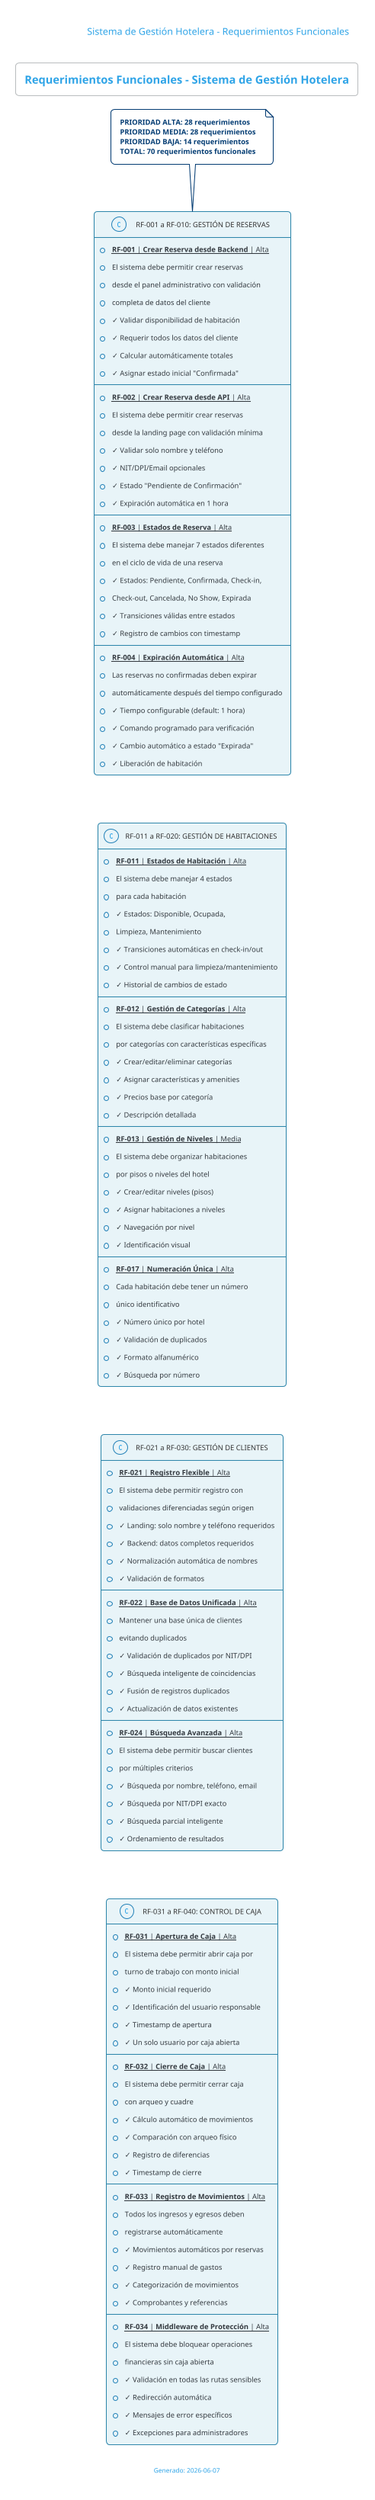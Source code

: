 @startuml RequerimientosFuncionales
!theme cerulean-outline
title Requerimientos Funcionales - Sistema de Gestión Hotelera
header Sistema de Gestión Hotelera - Requerimientos Funcionales
footer Generado: %date("yyyy-MM-dd")

' Configuración de estilo
skinparam defaultFontSize 9
skinparam titleFontSize 14
skinparam headerFontSize 12
skinparam footerFontSize 8
skinparam backgroundColor white
skinparam classBackgroundColor #E8F4F8
skinparam classBorderColor #2E86AB
skinparam classFontColor #333333

' Tabla de Gestión de Reservas
class "RF-001 a RF-010: GESTIÓN DE RESERVAS" as RF_Reservas {
    {static} +**RF-001** | **Crear Reserva desde Backend** | Alta
    +El sistema debe permitir crear reservas
    +desde el panel administrativo con validación 
    +completa de datos del cliente
    +✓ Validar disponibilidad de habitación
    +✓ Requerir todos los datos del cliente
    +✓ Calcular automáticamente totales
    +✓ Asignar estado inicial "Confirmada"
    --
    {static} +**RF-002** | **Crear Reserva desde API** | Alta
    +El sistema debe permitir crear reservas
    +desde la landing page con validación mínima
    +✓ Validar solo nombre y teléfono
    +✓ NIT/DPI/Email opcionales
    +✓ Estado "Pendiente de Confirmación"
    +✓ Expiración automática en 1 hora
    --
    {static} +**RF-003** | **Estados de Reserva** | Alta
    +El sistema debe manejar 7 estados diferentes
    +en el ciclo de vida de una reserva
    +✓ Estados: Pendiente, Confirmada, Check-in,
    +   Check-out, Cancelada, No Show, Expirada
    +✓ Transiciones válidas entre estados
    +✓ Registro de cambios con timestamp
    --
    {static} +**RF-004** | **Expiración Automática** | Alta
    +Las reservas no confirmadas deben expirar
    +automáticamente después del tiempo configurado
    +✓ Tiempo configurable (default: 1 hora)
    +✓ Comando programado para verificación
    +✓ Cambio automático a estado "Expirada"
    +✓ Liberación de habitación
}

' Tabla de Gestión de Habitaciones  
class "RF-011 a RF-020: GESTIÓN DE HABITACIONES" as RF_Habitaciones {
    {static} +**RF-011** | **Estados de Habitación** | Alta
    +El sistema debe manejar 4 estados
    +para cada habitación
    +✓ Estados: Disponible, Ocupada, 
    +   Limpieza, Mantenimiento
    +✓ Transiciones automáticas en check-in/out
    +✓ Control manual para limpieza/mantenimiento
    +✓ Historial de cambios de estado
    --
    {static} +**RF-012** | **Gestión de Categorías** | Alta
    +El sistema debe clasificar habitaciones
    +por categorías con características específicas
    +✓ Crear/editar/eliminar categorías
    +✓ Asignar características y amenities
    +✓ Precios base por categoría
    +✓ Descripción detallada
    --
    {static} +**RF-013** | **Gestión de Niveles** | Media
    +El sistema debe organizar habitaciones
    +por pisos o niveles del hotel
    +✓ Crear/editar niveles (pisos)
    +✓ Asignar habitaciones a niveles
    +✓ Navegación por nivel
    +✓ Identificación visual
    --
    {static} +**RF-017** | **Numeración Única** | Alta
    +Cada habitación debe tener un número
    +único identificativo
    +✓ Número único por hotel
    +✓ Validación de duplicados
    +✓ Formato alfanumérico
    +✓ Búsqueda por número
}

' Tabla de Gestión de Clientes
class "RF-021 a RF-030: GESTIÓN DE CLIENTES" as RF_Clientes {
    {static} +**RF-021** | **Registro Flexible** | Alta
    +El sistema debe permitir registro con
    +validaciones diferenciadas según origen
    +✓ Landing: solo nombre y teléfono requeridos
    +✓ Backend: datos completos requeridos
    +✓ Normalización automática de nombres
    +✓ Validación de formatos
    --
    {static} +**RF-022** | **Base de Datos Unificada** | Alta
    +Mantener una base única de clientes
    +evitando duplicados
    +✓ Validación de duplicados por NIT/DPI
    +✓ Búsqueda inteligente de coincidencias
    +✓ Fusión de registros duplicados
    +✓ Actualización de datos existentes
    --
    {static} +**RF-024** | **Búsqueda Avanzada** | Alta
    +El sistema debe permitir buscar clientes
    +por múltiples criterios
    +✓ Búsqueda por nombre, teléfono, email
    +✓ Búsqueda por NIT/DPI exacto
    +✓ Búsqueda parcial inteligente
    +✓ Ordenamiento de resultados
}

' Tabla de Control de Caja
class "RF-031 a RF-040: CONTROL DE CAJA" as RF_Caja {
    {static} +**RF-031** | **Apertura de Caja** | Alta
    +El sistema debe permitir abrir caja por
    +turno de trabajo con monto inicial
    +✓ Monto inicial requerido
    +✓ Identificación del usuario responsable
    +✓ Timestamp de apertura
    +✓ Un solo usuario por caja abierta
    --
    {static} +**RF-032** | **Cierre de Caja** | Alta
    +El sistema debe permitir cerrar caja
    +con arqueo y cuadre
    +✓ Cálculo automático de movimientos
    +✓ Comparación con arqueo físico
    +✓ Registro de diferencias
    +✓ Timestamp de cierre
    --
    {static} +**RF-033** | **Registro de Movimientos** | Alta
    +Todos los ingresos y egresos deben
    +registrarse automáticamente
    +✓ Movimientos automáticos por reservas
    +✓ Registro manual de gastos
    +✓ Categorización de movimientos
    +✓ Comprobantes y referencias
    --
    {static} +**RF-034** | **Middleware de Protección** | Alta
    +El sistema debe bloquear operaciones
    +financieras sin caja abierta
    +✓ Validación en todas las rutas sensibles
    +✓ Redirección automática
    +✓ Mensajes de error específicos
    +✓ Excepciones para administradores
}

' Layout vertical para mejor legibilidad
RF_Reservas -[hidden]down- RF_Habitaciones
RF_Habitaciones -[hidden]down- RF_Clientes  
RF_Clientes -[hidden]down- RF_Caja

note top of RF_Reservas
**PRIORIDAD ALTA: 28 requerimientos**
**PRIORIDAD MEDIA: 28 requerimientos** 
**PRIORIDAD BAJA: 14 requerimientos**
**TOTAL: 70 requerimientos funcionales**
end note

@enduml